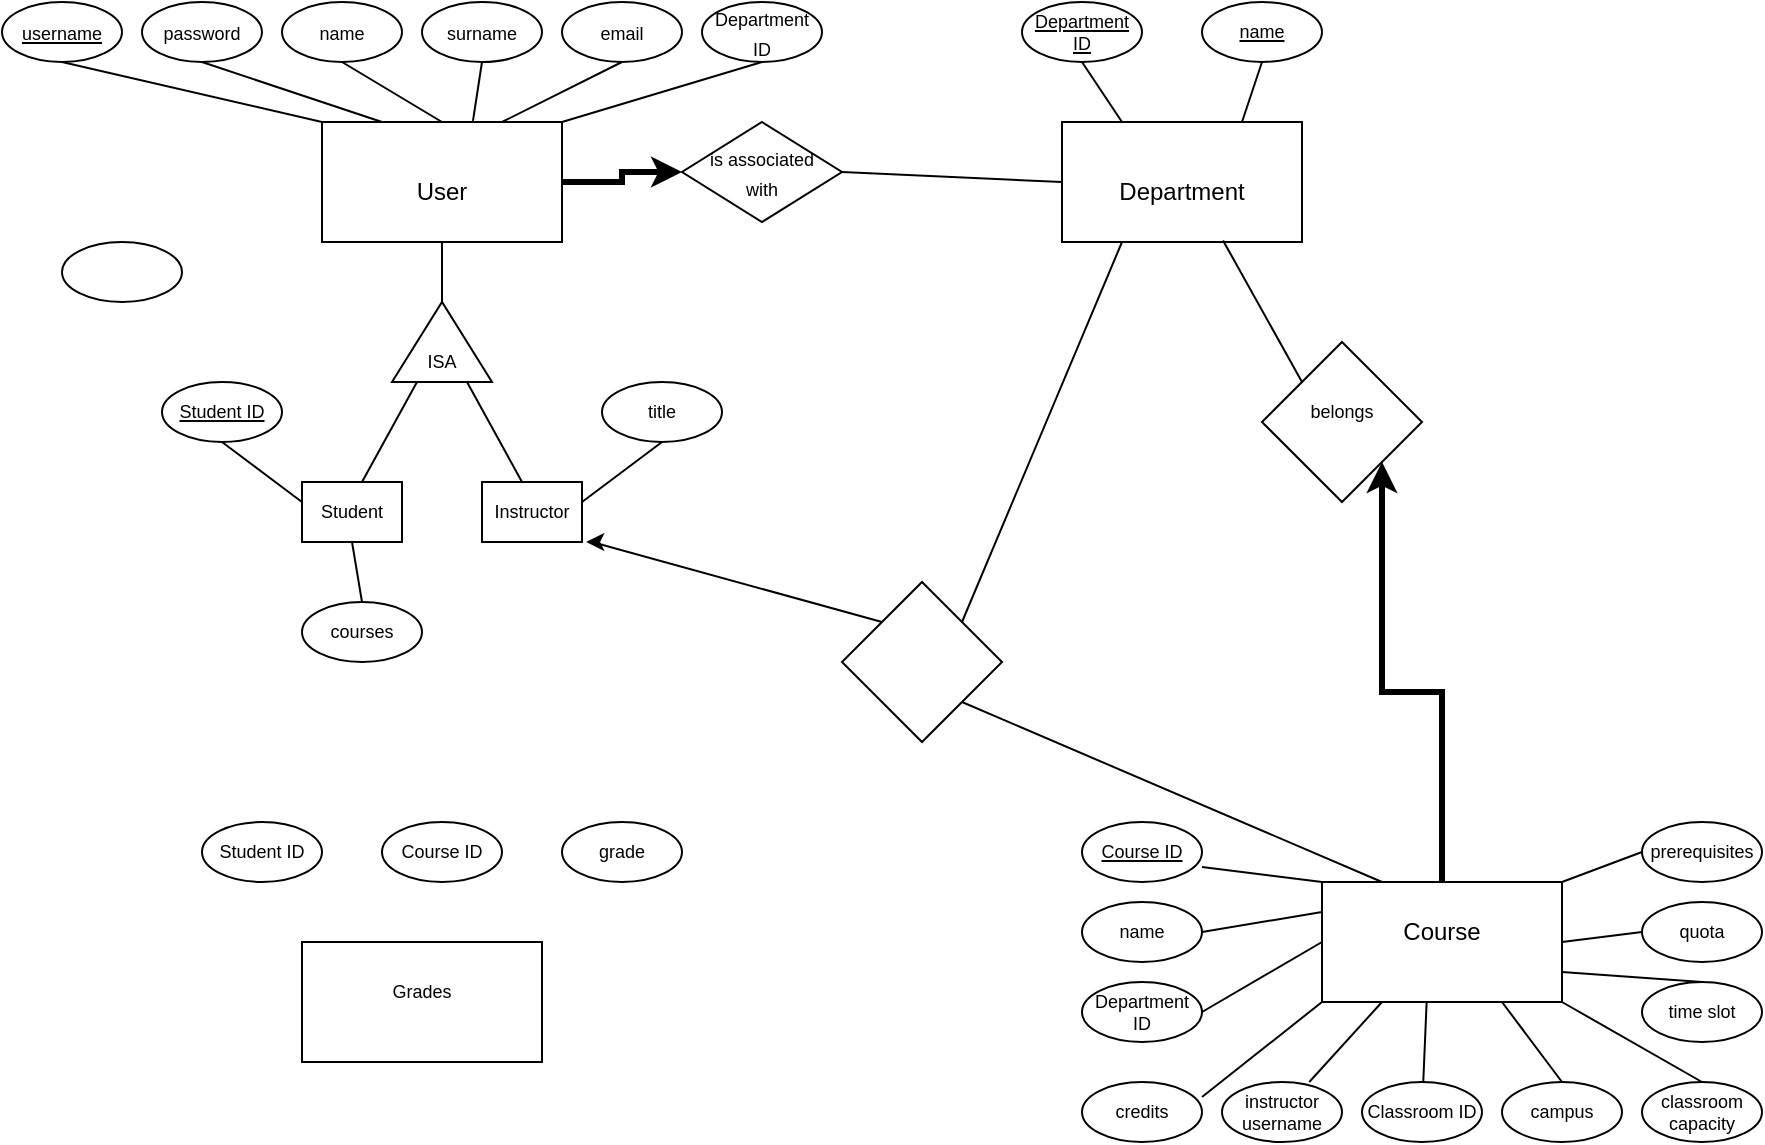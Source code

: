 <mxfile version="17.4.3" type="github">
  <diagram id="Lof_Wo-xlNR3MHUV8qx0" name="Page-1">
    <mxGraphModel dx="1117" dy="657" grid="1" gridSize="10" guides="0" tooltips="1" connect="1" arrows="1" fold="1" page="1" pageScale="1" pageWidth="2000" pageHeight="3000" math="0" shadow="0">
      <root>
        <object label="" id="0">
          <mxCell />
        </object>
        <mxCell id="1" parent="0" />
        <mxCell id="NmvkQJJ4W1ErekPpUdU3-1" value="" style="rounded=0;whiteSpace=wrap;html=1;" parent="1" vertex="1">
          <mxGeometry x="260" y="70" width="120" height="60" as="geometry" />
        </mxCell>
        <mxCell id="NmvkQJJ4W1ErekPpUdU3-2" value="" style="ellipse;whiteSpace=wrap;html=1;" parent="1" vertex="1">
          <mxGeometry x="100" y="10" width="60" height="30" as="geometry" />
        </mxCell>
        <mxCell id="NmvkQJJ4W1ErekPpUdU3-3" value="" style="ellipse;whiteSpace=wrap;html=1;" parent="1" vertex="1">
          <mxGeometry x="170" y="10" width="60" height="30" as="geometry" />
        </mxCell>
        <mxCell id="NmvkQJJ4W1ErekPpUdU3-4" value="" style="ellipse;whiteSpace=wrap;html=1;" parent="1" vertex="1">
          <mxGeometry x="310" y="10" width="60" height="30" as="geometry" />
        </mxCell>
        <mxCell id="NmvkQJJ4W1ErekPpUdU3-5" value="" style="ellipse;whiteSpace=wrap;html=1;" parent="1" vertex="1">
          <mxGeometry x="380" y="10" width="60" height="30" as="geometry" />
        </mxCell>
        <mxCell id="NmvkQJJ4W1ErekPpUdU3-6" value="&lt;font style=&quot;font-size: 9px&quot;&gt;&lt;u&gt;username&lt;/u&gt;&lt;/font&gt;" style="text;html=1;strokeColor=none;fillColor=none;align=center;verticalAlign=middle;whiteSpace=wrap;rounded=0;" parent="1" vertex="1">
          <mxGeometry x="100" y="10" width="60" height="30" as="geometry" />
        </mxCell>
        <mxCell id="NmvkQJJ4W1ErekPpUdU3-7" value="&lt;font style=&quot;font-size: 9px&quot;&gt;password&lt;/font&gt;" style="text;html=1;strokeColor=none;fillColor=none;align=center;verticalAlign=middle;whiteSpace=wrap;rounded=0;" parent="1" vertex="1">
          <mxGeometry x="170" y="10" width="60" height="30" as="geometry" />
        </mxCell>
        <mxCell id="NmvkQJJ4W1ErekPpUdU3-10" value="&lt;font style=&quot;font-size: 9px&quot;&gt;email&lt;/font&gt;" style="text;html=1;strokeColor=none;fillColor=none;align=center;verticalAlign=middle;whiteSpace=wrap;rounded=0;" parent="1" vertex="1">
          <mxGeometry x="380" y="10" width="60" height="30" as="geometry" />
        </mxCell>
        <mxCell id="NmvkQJJ4W1ErekPpUdU3-11" value="" style="ellipse;whiteSpace=wrap;html=1;" parent="1" vertex="1">
          <mxGeometry x="240" y="10" width="60" height="30" as="geometry" />
        </mxCell>
        <mxCell id="NmvkQJJ4W1ErekPpUdU3-12" style="edgeStyle=orthogonalEdgeStyle;rounded=0;orthogonalLoop=1;jettySize=auto;html=1;exitX=0.5;exitY=1;exitDx=0;exitDy=0;" parent="1" source="NmvkQJJ4W1ErekPpUdU3-11" target="NmvkQJJ4W1ErekPpUdU3-11" edge="1">
          <mxGeometry relative="1" as="geometry" />
        </mxCell>
        <mxCell id="NmvkQJJ4W1ErekPpUdU3-13" value="&lt;font style=&quot;font-size: 9px&quot;&gt;name&lt;/font&gt;" style="text;html=1;strokeColor=none;fillColor=none;align=center;verticalAlign=middle;whiteSpace=wrap;rounded=0;" parent="1" vertex="1">
          <mxGeometry x="240" y="10" width="60" height="30" as="geometry" />
        </mxCell>
        <mxCell id="NmvkQJJ4W1ErekPpUdU3-14" value="&lt;font style=&quot;font-size: 9px&quot;&gt;surname&lt;/font&gt;" style="text;html=1;strokeColor=none;fillColor=none;align=center;verticalAlign=middle;whiteSpace=wrap;rounded=0;" parent="1" vertex="1">
          <mxGeometry x="310" y="10" width="60" height="30" as="geometry" />
        </mxCell>
        <mxCell id="NmvkQJJ4W1ErekPpUdU3-21" value="" style="endArrow=none;html=1;rounded=0;exitX=0;exitY=0;exitDx=0;exitDy=0;entryX=0.5;entryY=1;entryDx=0;entryDy=0;" parent="1" source="NmvkQJJ4W1ErekPpUdU3-1" target="NmvkQJJ4W1ErekPpUdU3-6" edge="1">
          <mxGeometry width="50" height="50" relative="1" as="geometry">
            <mxPoint x="140" y="90" as="sourcePoint" />
            <mxPoint x="190" y="40" as="targetPoint" />
          </mxGeometry>
        </mxCell>
        <mxCell id="NmvkQJJ4W1ErekPpUdU3-22" value="" style="endArrow=none;html=1;rounded=0;exitX=0.25;exitY=0;exitDx=0;exitDy=0;entryX=0.5;entryY=1;entryDx=0;entryDy=0;" parent="1" source="NmvkQJJ4W1ErekPpUdU3-1" target="NmvkQJJ4W1ErekPpUdU3-7" edge="1">
          <mxGeometry width="50" height="50" relative="1" as="geometry">
            <mxPoint x="330" y="70" as="sourcePoint" />
            <mxPoint x="240" y="40" as="targetPoint" />
          </mxGeometry>
        </mxCell>
        <mxCell id="NmvkQJJ4W1ErekPpUdU3-23" value="" style="endArrow=none;html=1;rounded=0;exitX=0.5;exitY=0;exitDx=0;exitDy=0;entryX=0.5;entryY=1;entryDx=0;entryDy=0;" parent="1" source="NmvkQJJ4W1ErekPpUdU3-1" target="NmvkQJJ4W1ErekPpUdU3-13" edge="1">
          <mxGeometry width="50" height="50" relative="1" as="geometry">
            <mxPoint x="280" y="90" as="sourcePoint" />
            <mxPoint x="190" y="60" as="targetPoint" />
          </mxGeometry>
        </mxCell>
        <mxCell id="NmvkQJJ4W1ErekPpUdU3-24" value="" style="endArrow=none;html=1;rounded=0;exitX=0.629;exitY=-0.01;exitDx=0;exitDy=0;entryX=0.5;entryY=1;entryDx=0;entryDy=0;exitPerimeter=0;" parent="1" source="NmvkQJJ4W1ErekPpUdU3-1" target="NmvkQJJ4W1ErekPpUdU3-14" edge="1">
          <mxGeometry width="50" height="50" relative="1" as="geometry">
            <mxPoint x="290" y="100" as="sourcePoint" />
            <mxPoint x="200" y="70" as="targetPoint" />
          </mxGeometry>
        </mxCell>
        <mxCell id="NmvkQJJ4W1ErekPpUdU3-25" value="" style="endArrow=none;html=1;rounded=0;exitX=0.75;exitY=0;exitDx=0;exitDy=0;entryX=0.5;entryY=1;entryDx=0;entryDy=0;" parent="1" source="NmvkQJJ4W1ErekPpUdU3-1" target="NmvkQJJ4W1ErekPpUdU3-10" edge="1">
          <mxGeometry width="50" height="50" relative="1" as="geometry">
            <mxPoint x="300" y="110" as="sourcePoint" />
            <mxPoint x="210" y="80" as="targetPoint" />
          </mxGeometry>
        </mxCell>
        <mxCell id="NmvkQJJ4W1ErekPpUdU3-26" value="User" style="text;html=1;strokeColor=none;fillColor=none;align=center;verticalAlign=middle;whiteSpace=wrap;rounded=0;" parent="1" vertex="1">
          <mxGeometry x="290" y="90" width="60" height="30" as="geometry" />
        </mxCell>
        <mxCell id="NmvkQJJ4W1ErekPpUdU3-28" value="" style="ellipse;whiteSpace=wrap;html=1;" parent="1" vertex="1">
          <mxGeometry x="450" y="10" width="60" height="30" as="geometry" />
        </mxCell>
        <mxCell id="NmvkQJJ4W1ErekPpUdU3-30" value="&lt;font style=&quot;line-height: 0.9 ; font-size: 9px&quot;&gt;Department ID&lt;/font&gt;" style="text;html=1;strokeColor=none;fillColor=none;align=center;verticalAlign=middle;whiteSpace=wrap;rounded=0;" parent="1" vertex="1">
          <mxGeometry x="450" y="15" width="60" height="20" as="geometry" />
        </mxCell>
        <mxCell id="NmvkQJJ4W1ErekPpUdU3-31" value="" style="endArrow=none;html=1;rounded=0;entryX=0.5;entryY=1;entryDx=0;entryDy=0;exitX=1;exitY=0;exitDx=0;exitDy=0;" parent="1" source="NmvkQJJ4W1ErekPpUdU3-1" target="NmvkQJJ4W1ErekPpUdU3-28" edge="1">
          <mxGeometry width="50" height="50" relative="1" as="geometry">
            <mxPoint x="360" y="80" as="sourcePoint" />
            <mxPoint x="420" y="50" as="targetPoint" />
          </mxGeometry>
        </mxCell>
        <mxCell id="NmvkQJJ4W1ErekPpUdU3-32" value="" style="triangle;whiteSpace=wrap;html=1;fontFamily=Helvetica;fontSize=9;strokeColor=default;rotation=-90;" parent="1" vertex="1">
          <mxGeometry x="300" y="155" width="40" height="50" as="geometry" />
        </mxCell>
        <mxCell id="NmvkQJJ4W1ErekPpUdU3-33" value="ISA" style="text;html=1;strokeColor=none;fillColor=none;align=center;verticalAlign=middle;whiteSpace=wrap;rounded=0;fontFamily=Helvetica;fontSize=9;" parent="1" vertex="1">
          <mxGeometry x="290" y="175" width="60" height="30" as="geometry" />
        </mxCell>
        <mxCell id="NmvkQJJ4W1ErekPpUdU3-34" value="" style="endArrow=none;html=1;rounded=0;fontFamily=Helvetica;fontSize=9;entryX=0.5;entryY=1;entryDx=0;entryDy=0;exitX=1;exitY=0.5;exitDx=0;exitDy=0;" parent="1" source="NmvkQJJ4W1ErekPpUdU3-32" target="NmvkQJJ4W1ErekPpUdU3-1" edge="1">
          <mxGeometry width="50" height="50" relative="1" as="geometry">
            <mxPoint x="310" y="250" as="sourcePoint" />
            <mxPoint x="360" y="200" as="targetPoint" />
          </mxGeometry>
        </mxCell>
        <mxCell id="NmvkQJJ4W1ErekPpUdU3-35" value="" style="endArrow=none;html=1;rounded=0;fontFamily=Helvetica;fontSize=9;entryX=0;entryY=0.75;entryDx=0;entryDy=0;" parent="1" target="NmvkQJJ4W1ErekPpUdU3-32" edge="1">
          <mxGeometry width="50" height="50" relative="1" as="geometry">
            <mxPoint x="360" y="250" as="sourcePoint" />
            <mxPoint x="330" y="140" as="targetPoint" />
          </mxGeometry>
        </mxCell>
        <mxCell id="NmvkQJJ4W1ErekPpUdU3-36" value="" style="endArrow=none;html=1;rounded=0;fontFamily=Helvetica;fontSize=9;entryX=0;entryY=0.25;entryDx=0;entryDy=0;" parent="1" target="NmvkQJJ4W1ErekPpUdU3-32" edge="1">
          <mxGeometry width="50" height="50" relative="1" as="geometry">
            <mxPoint x="280" y="250" as="sourcePoint" />
            <mxPoint x="342.5" y="210" as="targetPoint" />
          </mxGeometry>
        </mxCell>
        <mxCell id="NmvkQJJ4W1ErekPpUdU3-37" value="" style="rounded=0;whiteSpace=wrap;html=1;fontFamily=Helvetica;fontSize=9;strokeColor=default;" parent="1" vertex="1">
          <mxGeometry x="250" y="250" width="50" height="30" as="geometry" />
        </mxCell>
        <mxCell id="NmvkQJJ4W1ErekPpUdU3-38" value="" style="rounded=0;whiteSpace=wrap;html=1;fontFamily=Helvetica;fontSize=9;strokeColor=default;" parent="1" vertex="1">
          <mxGeometry x="340" y="250" width="50" height="30" as="geometry" />
        </mxCell>
        <mxCell id="NmvkQJJ4W1ErekPpUdU3-39" value="Student" style="text;html=1;strokeColor=none;fillColor=none;align=center;verticalAlign=middle;whiteSpace=wrap;rounded=0;fontFamily=Helvetica;fontSize=9;" parent="1" vertex="1">
          <mxGeometry x="245" y="250" width="60" height="30" as="geometry" />
        </mxCell>
        <mxCell id="NmvkQJJ4W1ErekPpUdU3-40" value="Instructor" style="text;html=1;strokeColor=none;fillColor=none;align=center;verticalAlign=middle;whiteSpace=wrap;rounded=0;fontFamily=Helvetica;fontSize=9;" parent="1" vertex="1">
          <mxGeometry x="335" y="250" width="60" height="30" as="geometry" />
        </mxCell>
        <mxCell id="NmvkQJJ4W1ErekPpUdU3-41" value="" style="ellipse;whiteSpace=wrap;html=1;" parent="1" vertex="1">
          <mxGeometry x="130" y="130" width="60" height="30" as="geometry" />
        </mxCell>
        <mxCell id="NmvkQJJ4W1ErekPpUdU3-42" value="" style="ellipse;whiteSpace=wrap;html=1;" parent="1" vertex="1">
          <mxGeometry x="180" y="200" width="60" height="30" as="geometry" />
        </mxCell>
        <mxCell id="NmvkQJJ4W1ErekPpUdU3-43" value="" style="ellipse;whiteSpace=wrap;html=1;" parent="1" vertex="1">
          <mxGeometry x="400" y="200" width="60" height="30" as="geometry" />
        </mxCell>
        <mxCell id="NmvkQJJ4W1ErekPpUdU3-44" value="title" style="text;html=1;strokeColor=none;fillColor=none;align=center;verticalAlign=middle;whiteSpace=wrap;rounded=0;fontFamily=Helvetica;fontSize=9;" parent="1" vertex="1">
          <mxGeometry x="400" y="200" width="60" height="30" as="geometry" />
        </mxCell>
        <mxCell id="NmvkQJJ4W1ErekPpUdU3-45" value="&lt;u&gt;Student ID&lt;/u&gt;" style="text;html=1;strokeColor=none;fillColor=none;align=center;verticalAlign=middle;whiteSpace=wrap;rounded=0;fontFamily=Helvetica;fontSize=9;" parent="1" vertex="1">
          <mxGeometry x="180" y="200" width="60" height="30" as="geometry" />
        </mxCell>
        <mxCell id="NmvkQJJ4W1ErekPpUdU3-46" value="" style="endArrow=none;html=1;rounded=0;fontFamily=Helvetica;fontSize=9;entryX=0.5;entryY=1;entryDx=0;entryDy=0;exitX=0.083;exitY=0.333;exitDx=0;exitDy=0;exitPerimeter=0;" parent="1" source="NmvkQJJ4W1ErekPpUdU3-39" target="NmvkQJJ4W1ErekPpUdU3-45" edge="1">
          <mxGeometry width="50" height="50" relative="1" as="geometry">
            <mxPoint x="290" y="260" as="sourcePoint" />
            <mxPoint x="317.5" y="210" as="targetPoint" />
          </mxGeometry>
        </mxCell>
        <mxCell id="NmvkQJJ4W1ErekPpUdU3-47" value="" style="endArrow=none;html=1;rounded=0;fontFamily=Helvetica;fontSize=9;entryX=0.5;entryY=1;entryDx=0;entryDy=0;exitX=0.917;exitY=0.333;exitDx=0;exitDy=0;exitPerimeter=0;" parent="1" source="NmvkQJJ4W1ErekPpUdU3-40" target="NmvkQJJ4W1ErekPpUdU3-44" edge="1">
          <mxGeometry width="50" height="50" relative="1" as="geometry">
            <mxPoint x="300" y="270" as="sourcePoint" />
            <mxPoint x="327.5" y="220" as="targetPoint" />
          </mxGeometry>
        </mxCell>
        <mxCell id="NmvkQJJ4W1ErekPpUdU3-48" value="" style="rounded=0;whiteSpace=wrap;html=1;" parent="1" vertex="1">
          <mxGeometry x="630" y="70" width="120" height="60" as="geometry" />
        </mxCell>
        <mxCell id="NmvkQJJ4W1ErekPpUdU3-49" value="Department" style="text;html=1;strokeColor=none;fillColor=none;align=center;verticalAlign=middle;whiteSpace=wrap;rounded=0;" parent="1" vertex="1">
          <mxGeometry x="660" y="90" width="60" height="30" as="geometry" />
        </mxCell>
        <mxCell id="NmvkQJJ4W1ErekPpUdU3-50" value="" style="ellipse;whiteSpace=wrap;html=1;" parent="1" vertex="1">
          <mxGeometry x="610" y="10" width="60" height="30" as="geometry" />
        </mxCell>
        <mxCell id="NmvkQJJ4W1ErekPpUdU3-51" value="" style="ellipse;whiteSpace=wrap;html=1;" parent="1" vertex="1">
          <mxGeometry x="700" y="10" width="60" height="30" as="geometry" />
        </mxCell>
        <mxCell id="NmvkQJJ4W1ErekPpUdU3-52" value="&lt;u&gt;Department ID&lt;/u&gt;" style="text;html=1;strokeColor=none;fillColor=none;align=center;verticalAlign=middle;whiteSpace=wrap;rounded=0;fontFamily=Helvetica;fontSize=9;" parent="1" vertex="1">
          <mxGeometry x="610" y="10" width="60" height="30" as="geometry" />
        </mxCell>
        <mxCell id="NmvkQJJ4W1ErekPpUdU3-53" value="&lt;u&gt;name&lt;/u&gt;" style="text;html=1;strokeColor=none;fillColor=none;align=center;verticalAlign=middle;whiteSpace=wrap;rounded=0;fontFamily=Helvetica;fontSize=9;" parent="1" vertex="1">
          <mxGeometry x="700" y="10" width="60" height="30" as="geometry" />
        </mxCell>
        <mxCell id="NmvkQJJ4W1ErekPpUdU3-54" value="" style="endArrow=none;html=1;rounded=0;fontFamily=Helvetica;fontSize=9;entryX=0.5;entryY=1;entryDx=0;entryDy=0;exitX=0.25;exitY=0;exitDx=0;exitDy=0;" parent="1" source="NmvkQJJ4W1ErekPpUdU3-48" target="NmvkQJJ4W1ErekPpUdU3-52" edge="1">
          <mxGeometry width="50" height="50" relative="1" as="geometry">
            <mxPoint x="610" y="90" as="sourcePoint" />
            <mxPoint x="660" y="40" as="targetPoint" />
          </mxGeometry>
        </mxCell>
        <mxCell id="NmvkQJJ4W1ErekPpUdU3-55" value="" style="endArrow=none;html=1;rounded=0;fontFamily=Helvetica;fontSize=9;entryX=0.5;entryY=1;entryDx=0;entryDy=0;exitX=0.75;exitY=0;exitDx=0;exitDy=0;" parent="1" source="NmvkQJJ4W1ErekPpUdU3-48" target="NmvkQJJ4W1ErekPpUdU3-53" edge="1">
          <mxGeometry width="50" height="50" relative="1" as="geometry">
            <mxPoint x="670" y="80" as="sourcePoint" />
            <mxPoint x="650" y="50" as="targetPoint" />
          </mxGeometry>
        </mxCell>
        <mxCell id="vF9d4ITDVxiNtmWQu563-13" style="edgeStyle=orthogonalEdgeStyle;rounded=0;orthogonalLoop=1;jettySize=auto;html=1;exitX=0.5;exitY=0;exitDx=0;exitDy=0;entryX=1;entryY=1;entryDx=0;entryDy=0;fontFamily=Helvetica;fontSize=9;strokeWidth=3;" edge="1" parent="1" source="NmvkQJJ4W1ErekPpUdU3-56" target="vF9d4ITDVxiNtmWQu563-12">
          <mxGeometry relative="1" as="geometry" />
        </mxCell>
        <mxCell id="NmvkQJJ4W1ErekPpUdU3-56" value="" style="rounded=0;whiteSpace=wrap;html=1;" parent="1" vertex="1">
          <mxGeometry x="760" y="450" width="120" height="60" as="geometry" />
        </mxCell>
        <mxCell id="NmvkQJJ4W1ErekPpUdU3-57" value="&lt;font style=&quot;font-size: 12px&quot;&gt;Course&lt;/font&gt;" style="text;html=1;strokeColor=none;fillColor=none;align=center;verticalAlign=middle;whiteSpace=wrap;rounded=0;fontFamily=Helvetica;fontSize=9;" parent="1" vertex="1">
          <mxGeometry x="790" y="460" width="60" height="30" as="geometry" />
        </mxCell>
        <mxCell id="NmvkQJJ4W1ErekPpUdU3-58" value="" style="ellipse;whiteSpace=wrap;html=1;" parent="1" vertex="1">
          <mxGeometry x="920" y="420" width="60" height="30" as="geometry" />
        </mxCell>
        <mxCell id="NmvkQJJ4W1ErekPpUdU3-59" value="" style="ellipse;whiteSpace=wrap;html=1;" parent="1" vertex="1">
          <mxGeometry x="920" y="460" width="60" height="30" as="geometry" />
        </mxCell>
        <mxCell id="NmvkQJJ4W1ErekPpUdU3-60" value="" style="ellipse;whiteSpace=wrap;html=1;" parent="1" vertex="1">
          <mxGeometry x="640" y="500" width="60" height="30" as="geometry" />
        </mxCell>
        <mxCell id="NmvkQJJ4W1ErekPpUdU3-61" value="" style="ellipse;whiteSpace=wrap;html=1;" parent="1" vertex="1">
          <mxGeometry x="920" y="500" width="60" height="30" as="geometry" />
        </mxCell>
        <mxCell id="NmvkQJJ4W1ErekPpUdU3-62" value="" style="ellipse;whiteSpace=wrap;html=1;" parent="1" vertex="1">
          <mxGeometry x="920" y="550" width="60" height="30" as="geometry" />
        </mxCell>
        <mxCell id="NmvkQJJ4W1ErekPpUdU3-63" value="" style="ellipse;whiteSpace=wrap;html=1;" parent="1" vertex="1">
          <mxGeometry x="850" y="550" width="60" height="30" as="geometry" />
        </mxCell>
        <mxCell id="NmvkQJJ4W1ErekPpUdU3-64" value="" style="ellipse;whiteSpace=wrap;html=1;" parent="1" vertex="1">
          <mxGeometry x="780" y="550" width="60" height="30" as="geometry" />
        </mxCell>
        <mxCell id="NmvkQJJ4W1ErekPpUdU3-65" value="" style="ellipse;whiteSpace=wrap;html=1;" parent="1" vertex="1">
          <mxGeometry x="710" y="550" width="60" height="30" as="geometry" />
        </mxCell>
        <mxCell id="NmvkQJJ4W1ErekPpUdU3-66" value="" style="ellipse;whiteSpace=wrap;html=1;" parent="1" vertex="1">
          <mxGeometry x="640" y="550" width="60" height="30" as="geometry" />
        </mxCell>
        <mxCell id="NmvkQJJ4W1ErekPpUdU3-67" value="" style="ellipse;whiteSpace=wrap;html=1;" parent="1" vertex="1">
          <mxGeometry x="640" y="460" width="60" height="30" as="geometry" />
        </mxCell>
        <mxCell id="NmvkQJJ4W1ErekPpUdU3-68" value="" style="ellipse;whiteSpace=wrap;html=1;" parent="1" vertex="1">
          <mxGeometry x="640" y="420" width="60" height="30" as="geometry" />
        </mxCell>
        <mxCell id="mDMJn-NBsmVwxydZv21h-1" value="" style="edgeStyle=orthogonalEdgeStyle;rounded=0;orthogonalLoop=1;jettySize=auto;html=1;exitX=1;exitY=0.5;exitDx=0;exitDy=0;entryX=0;entryY=0.5;entryDx=0;entryDy=0;strokeWidth=3;" parent="1" source="NmvkQJJ4W1ErekPpUdU3-1" target="NmvkQJJ4W1ErekPpUdU3-70" edge="1">
          <mxGeometry relative="1" as="geometry" />
        </mxCell>
        <mxCell id="NmvkQJJ4W1ErekPpUdU3-70" value="" style="rhombus;whiteSpace=wrap;html=1;fontFamily=Helvetica;fontSize=12;strokeColor=default;" parent="1" vertex="1">
          <mxGeometry x="440" y="70" width="80" height="50" as="geometry" />
        </mxCell>
        <mxCell id="NmvkQJJ4W1ErekPpUdU3-71" value="&lt;font style=&quot;font-size: 9px&quot;&gt;is associated with&lt;/font&gt;" style="text;html=1;strokeColor=none;fillColor=none;align=center;verticalAlign=middle;whiteSpace=wrap;rounded=0;fontFamily=Helvetica;fontSize=12;" parent="1" vertex="1">
          <mxGeometry x="450" y="80" width="60" height="30" as="geometry" />
        </mxCell>
        <mxCell id="NmvkQJJ4W1ErekPpUdU3-73" value="" style="endArrow=none;html=1;rounded=0;fontFamily=Helvetica;fontSize=9;strokeWidth=1;exitX=0;exitY=0.5;exitDx=0;exitDy=0;entryX=1;entryY=0.5;entryDx=0;entryDy=0;" parent="1" source="NmvkQJJ4W1ErekPpUdU3-48" target="NmvkQJJ4W1ErekPpUdU3-70" edge="1">
          <mxGeometry width="50" height="50" relative="1" as="geometry">
            <mxPoint x="460" y="140" as="sourcePoint" />
            <mxPoint x="410" y="150" as="targetPoint" />
          </mxGeometry>
        </mxCell>
        <mxCell id="mDMJn-NBsmVwxydZv21h-2" value="" style="ellipse;whiteSpace=wrap;html=1;" parent="1" vertex="1">
          <mxGeometry x="250" y="310" width="60" height="30" as="geometry" />
        </mxCell>
        <mxCell id="mDMJn-NBsmVwxydZv21h-3" value="" style="endArrow=none;html=1;rounded=0;fontFamily=Helvetica;fontSize=9;entryX=0.5;entryY=1;entryDx=0;entryDy=0;exitX=0.5;exitY=0;exitDx=0;exitDy=0;" parent="1" source="mDMJn-NBsmVwxydZv21h-2" target="NmvkQJJ4W1ErekPpUdU3-39" edge="1">
          <mxGeometry width="50" height="50" relative="1" as="geometry">
            <mxPoint x="259.98" y="269.99" as="sourcePoint" />
            <mxPoint x="220" y="240" as="targetPoint" />
          </mxGeometry>
        </mxCell>
        <mxCell id="mDMJn-NBsmVwxydZv21h-5" value="courses" style="text;html=1;strokeColor=none;fillColor=none;align=center;verticalAlign=middle;whiteSpace=wrap;rounded=0;fontFamily=Helvetica;fontSize=9;" parent="1" vertex="1">
          <mxGeometry x="250" y="310" width="60" height="30" as="geometry" />
        </mxCell>
        <mxCell id="mDMJn-NBsmVwxydZv21h-10" value="&lt;u&gt;Course ID&lt;/u&gt;" style="text;html=1;strokeColor=none;fillColor=none;align=center;verticalAlign=middle;whiteSpace=wrap;rounded=0;fontFamily=Helvetica;fontSize=9;" parent="1" vertex="1">
          <mxGeometry x="640" y="420" width="60" height="30" as="geometry" />
        </mxCell>
        <mxCell id="mDMJn-NBsmVwxydZv21h-11" value="name" style="text;html=1;strokeColor=none;fillColor=none;align=center;verticalAlign=middle;whiteSpace=wrap;rounded=0;fontFamily=Helvetica;fontSize=9;" parent="1" vertex="1">
          <mxGeometry x="640" y="460" width="60" height="30" as="geometry" />
        </mxCell>
        <mxCell id="mDMJn-NBsmVwxydZv21h-12" value="Department ID" style="text;html=1;strokeColor=none;fillColor=none;align=center;verticalAlign=middle;whiteSpace=wrap;rounded=0;fontFamily=Helvetica;fontSize=9;" parent="1" vertex="1">
          <mxGeometry x="640" y="500" width="60" height="30" as="geometry" />
        </mxCell>
        <mxCell id="mDMJn-NBsmVwxydZv21h-13" value="credits" style="text;html=1;strokeColor=none;fillColor=none;align=center;verticalAlign=middle;whiteSpace=wrap;rounded=0;fontFamily=Helvetica;fontSize=9;" parent="1" vertex="1">
          <mxGeometry x="640" y="550" width="60" height="30" as="geometry" />
        </mxCell>
        <mxCell id="mDMJn-NBsmVwxydZv21h-14" value="instructor username" style="text;html=1;strokeColor=none;fillColor=none;align=center;verticalAlign=middle;whiteSpace=wrap;rounded=0;fontFamily=Helvetica;fontSize=9;" parent="1" vertex="1">
          <mxGeometry x="710" y="550" width="60" height="30" as="geometry" />
        </mxCell>
        <mxCell id="mDMJn-NBsmVwxydZv21h-15" value="Classroom ID" style="text;html=1;strokeColor=none;fillColor=none;align=center;verticalAlign=middle;whiteSpace=wrap;rounded=0;fontFamily=Helvetica;fontSize=9;" parent="1" vertex="1">
          <mxGeometry x="780" y="550" width="60" height="30" as="geometry" />
        </mxCell>
        <mxCell id="mDMJn-NBsmVwxydZv21h-16" value="campus" style="text;html=1;strokeColor=none;fillColor=none;align=center;verticalAlign=middle;whiteSpace=wrap;rounded=0;fontFamily=Helvetica;fontSize=9;" parent="1" vertex="1">
          <mxGeometry x="850" y="550" width="60" height="30" as="geometry" />
        </mxCell>
        <mxCell id="mDMJn-NBsmVwxydZv21h-17" value="classroom capacity" style="text;html=1;strokeColor=none;fillColor=none;align=center;verticalAlign=middle;whiteSpace=wrap;rounded=0;fontFamily=Helvetica;fontSize=9;" parent="1" vertex="1">
          <mxGeometry x="920" y="550" width="60" height="30" as="geometry" />
        </mxCell>
        <mxCell id="mDMJn-NBsmVwxydZv21h-18" value="time slot" style="text;html=1;strokeColor=none;fillColor=none;align=center;verticalAlign=middle;whiteSpace=wrap;rounded=0;fontFamily=Helvetica;fontSize=9;" parent="1" vertex="1">
          <mxGeometry x="920" y="500" width="60" height="30" as="geometry" />
        </mxCell>
        <mxCell id="mDMJn-NBsmVwxydZv21h-19" value="quota" style="text;html=1;strokeColor=none;fillColor=none;align=center;verticalAlign=middle;whiteSpace=wrap;rounded=0;fontFamily=Helvetica;fontSize=9;" parent="1" vertex="1">
          <mxGeometry x="920" y="460" width="60" height="30" as="geometry" />
        </mxCell>
        <mxCell id="mDMJn-NBsmVwxydZv21h-20" value="prerequisites" style="text;html=1;strokeColor=none;fillColor=none;align=center;verticalAlign=middle;whiteSpace=wrap;rounded=0;fontFamily=Helvetica;fontSize=9;" parent="1" vertex="1">
          <mxGeometry x="920" y="420" width="60" height="30" as="geometry" />
        </mxCell>
        <mxCell id="vF9d4ITDVxiNtmWQu563-1" value="" style="endArrow=none;html=1;rounded=0;fontFamily=Helvetica;fontSize=9;strokeWidth=1;entryX=0;entryY=0;entryDx=0;entryDy=0;exitX=1;exitY=0.75;exitDx=0;exitDy=0;" edge="1" parent="1" source="mDMJn-NBsmVwxydZv21h-10" target="NmvkQJJ4W1ErekPpUdU3-56">
          <mxGeometry width="50" height="50" relative="1" as="geometry">
            <mxPoint x="740" y="500" as="sourcePoint" />
            <mxPoint x="790" y="450" as="targetPoint" />
          </mxGeometry>
        </mxCell>
        <mxCell id="vF9d4ITDVxiNtmWQu563-2" value="" style="endArrow=none;html=1;rounded=0;fontFamily=Helvetica;fontSize=9;strokeWidth=1;entryX=0;entryY=0.25;entryDx=0;entryDy=0;exitX=1;exitY=0.5;exitDx=0;exitDy=0;" edge="1" parent="1" source="mDMJn-NBsmVwxydZv21h-11" target="NmvkQJJ4W1ErekPpUdU3-56">
          <mxGeometry width="50" height="50" relative="1" as="geometry">
            <mxPoint x="710" y="452.5" as="sourcePoint" />
            <mxPoint x="770" y="460" as="targetPoint" />
          </mxGeometry>
        </mxCell>
        <mxCell id="vF9d4ITDVxiNtmWQu563-3" value="" style="endArrow=none;html=1;rounded=0;fontFamily=Helvetica;fontSize=9;strokeWidth=1;entryX=0;entryY=0.5;entryDx=0;entryDy=0;exitX=1;exitY=0.5;exitDx=0;exitDy=0;" edge="1" parent="1" source="mDMJn-NBsmVwxydZv21h-12" target="NmvkQJJ4W1ErekPpUdU3-56">
          <mxGeometry width="50" height="50" relative="1" as="geometry">
            <mxPoint x="720" y="462.5" as="sourcePoint" />
            <mxPoint x="780" y="470" as="targetPoint" />
          </mxGeometry>
        </mxCell>
        <mxCell id="vF9d4ITDVxiNtmWQu563-4" value="" style="endArrow=none;html=1;rounded=0;fontFamily=Helvetica;fontSize=9;strokeWidth=1;entryX=0;entryY=1;entryDx=0;entryDy=0;exitX=1;exitY=0.25;exitDx=0;exitDy=0;" edge="1" parent="1" source="mDMJn-NBsmVwxydZv21h-13" target="NmvkQJJ4W1ErekPpUdU3-56">
          <mxGeometry width="50" height="50" relative="1" as="geometry">
            <mxPoint x="730" y="472.5" as="sourcePoint" />
            <mxPoint x="790" y="480" as="targetPoint" />
          </mxGeometry>
        </mxCell>
        <mxCell id="vF9d4ITDVxiNtmWQu563-5" value="" style="endArrow=none;html=1;rounded=0;fontFamily=Helvetica;fontSize=9;strokeWidth=1;entryX=0.25;entryY=1;entryDx=0;entryDy=0;" edge="1" parent="1" source="mDMJn-NBsmVwxydZv21h-14" target="NmvkQJJ4W1ErekPpUdU3-56">
          <mxGeometry width="50" height="50" relative="1" as="geometry">
            <mxPoint x="740" y="482.5" as="sourcePoint" />
            <mxPoint x="790" y="500" as="targetPoint" />
          </mxGeometry>
        </mxCell>
        <mxCell id="vF9d4ITDVxiNtmWQu563-6" value="" style="endArrow=none;html=1;rounded=0;fontFamily=Helvetica;fontSize=9;strokeWidth=1;entryX=0.436;entryY=1;entryDx=0;entryDy=0;entryPerimeter=0;" edge="1" parent="1" source="mDMJn-NBsmVwxydZv21h-15" target="NmvkQJJ4W1ErekPpUdU3-56">
          <mxGeometry width="50" height="50" relative="1" as="geometry">
            <mxPoint x="750" y="492.5" as="sourcePoint" />
            <mxPoint x="810" y="520" as="targetPoint" />
          </mxGeometry>
        </mxCell>
        <mxCell id="vF9d4ITDVxiNtmWQu563-7" value="" style="endArrow=none;html=1;rounded=0;fontFamily=Helvetica;fontSize=9;strokeWidth=1;entryX=0.75;entryY=1;entryDx=0;entryDy=0;exitX=0.5;exitY=0;exitDx=0;exitDy=0;" edge="1" parent="1" source="mDMJn-NBsmVwxydZv21h-16" target="NmvkQJJ4W1ErekPpUdU3-56">
          <mxGeometry width="50" height="50" relative="1" as="geometry">
            <mxPoint x="760" y="502.5" as="sourcePoint" />
            <mxPoint x="820" y="510" as="targetPoint" />
          </mxGeometry>
        </mxCell>
        <mxCell id="vF9d4ITDVxiNtmWQu563-8" value="" style="endArrow=none;html=1;rounded=0;fontFamily=Helvetica;fontSize=9;strokeWidth=1;entryX=0.5;entryY=0;entryDx=0;entryDy=0;exitX=1;exitY=1;exitDx=0;exitDy=0;" edge="1" parent="1" source="NmvkQJJ4W1ErekPpUdU3-56" target="mDMJn-NBsmVwxydZv21h-17">
          <mxGeometry width="50" height="50" relative="1" as="geometry">
            <mxPoint x="770" y="512.5" as="sourcePoint" />
            <mxPoint x="830" y="520" as="targetPoint" />
          </mxGeometry>
        </mxCell>
        <mxCell id="vF9d4ITDVxiNtmWQu563-9" value="" style="endArrow=none;html=1;rounded=0;fontFamily=Helvetica;fontSize=9;strokeWidth=1;entryX=0.5;entryY=0;entryDx=0;entryDy=0;exitX=1;exitY=0.75;exitDx=0;exitDy=0;" edge="1" parent="1" source="NmvkQJJ4W1ErekPpUdU3-56" target="mDMJn-NBsmVwxydZv21h-18">
          <mxGeometry width="50" height="50" relative="1" as="geometry">
            <mxPoint x="780" y="522.5" as="sourcePoint" />
            <mxPoint x="840" y="530" as="targetPoint" />
          </mxGeometry>
        </mxCell>
        <mxCell id="vF9d4ITDVxiNtmWQu563-10" value="" style="endArrow=none;html=1;rounded=0;fontFamily=Helvetica;fontSize=9;strokeWidth=1;entryX=0;entryY=0.5;entryDx=0;entryDy=0;exitX=1;exitY=0.5;exitDx=0;exitDy=0;" edge="1" parent="1" source="NmvkQJJ4W1ErekPpUdU3-56" target="mDMJn-NBsmVwxydZv21h-19">
          <mxGeometry width="50" height="50" relative="1" as="geometry">
            <mxPoint x="790" y="532.5" as="sourcePoint" />
            <mxPoint x="850" y="540" as="targetPoint" />
          </mxGeometry>
        </mxCell>
        <mxCell id="vF9d4ITDVxiNtmWQu563-11" value="" style="endArrow=none;html=1;rounded=0;fontFamily=Helvetica;fontSize=9;strokeWidth=1;entryX=0;entryY=0.5;entryDx=0;entryDy=0;exitX=1;exitY=0;exitDx=0;exitDy=0;" edge="1" parent="1" source="NmvkQJJ4W1ErekPpUdU3-56" target="mDMJn-NBsmVwxydZv21h-20">
          <mxGeometry width="50" height="50" relative="1" as="geometry">
            <mxPoint x="800" y="542.5" as="sourcePoint" />
            <mxPoint x="860" y="550" as="targetPoint" />
          </mxGeometry>
        </mxCell>
        <mxCell id="vF9d4ITDVxiNtmWQu563-12" value="" style="rhombus;whiteSpace=wrap;html=1;fontFamily=Helvetica;fontSize=9;strokeColor=default;" vertex="1" parent="1">
          <mxGeometry x="730" y="180" width="80" height="80" as="geometry" />
        </mxCell>
        <mxCell id="vF9d4ITDVxiNtmWQu563-15" value="" style="endArrow=none;html=1;rounded=0;fontFamily=Helvetica;fontSize=9;strokeWidth=1;entryX=0.671;entryY=0.987;entryDx=0;entryDy=0;entryPerimeter=0;exitX=0;exitY=0;exitDx=0;exitDy=0;" edge="1" parent="1" source="vF9d4ITDVxiNtmWQu563-12" target="NmvkQJJ4W1ErekPpUdU3-48">
          <mxGeometry width="50" height="50" relative="1" as="geometry">
            <mxPoint x="560" y="330" as="sourcePoint" />
            <mxPoint x="610" y="280" as="targetPoint" />
          </mxGeometry>
        </mxCell>
        <mxCell id="vF9d4ITDVxiNtmWQu563-16" value="" style="rhombus;whiteSpace=wrap;html=1;fontFamily=Helvetica;fontSize=9;strokeColor=default;" vertex="1" parent="1">
          <mxGeometry x="520" y="300" width="80" height="80" as="geometry" />
        </mxCell>
        <mxCell id="vF9d4ITDVxiNtmWQu563-17" value="" style="endArrow=none;html=1;rounded=0;fontFamily=Helvetica;fontSize=9;strokeWidth=1;exitX=1;exitY=1;exitDx=0;exitDy=0;entryX=0;entryY=0;entryDx=0;entryDy=0;" edge="1" parent="1" source="NmvkQJJ4W1ErekPpUdU3-40" target="vF9d4ITDVxiNtmWQu563-16">
          <mxGeometry width="50" height="50" relative="1" as="geometry">
            <mxPoint x="530" y="350" as="sourcePoint" />
            <mxPoint x="580" y="300" as="targetPoint" />
          </mxGeometry>
        </mxCell>
        <mxCell id="vF9d4ITDVxiNtmWQu563-18" value="" style="endArrow=none;html=1;rounded=0;fontFamily=Helvetica;fontSize=9;strokeWidth=1;entryX=0.25;entryY=0;entryDx=0;entryDy=0;exitX=1;exitY=1;exitDx=0;exitDy=0;" edge="1" parent="1" source="vF9d4ITDVxiNtmWQu563-16" target="NmvkQJJ4W1ErekPpUdU3-56">
          <mxGeometry width="50" height="50" relative="1" as="geometry">
            <mxPoint x="530" y="350" as="sourcePoint" />
            <mxPoint x="580" y="300" as="targetPoint" />
          </mxGeometry>
        </mxCell>
        <mxCell id="vF9d4ITDVxiNtmWQu563-19" style="edgeStyle=orthogonalEdgeStyle;rounded=0;orthogonalLoop=1;jettySize=auto;html=1;exitX=1;exitY=1;exitDx=0;exitDy=0;entryX=0.951;entryY=0.982;entryDx=0;entryDy=0;entryPerimeter=0;fontFamily=Helvetica;fontSize=9;strokeWidth=1;" edge="1" parent="1" source="NmvkQJJ4W1ErekPpUdU3-40" target="NmvkQJJ4W1ErekPpUdU3-40">
          <mxGeometry relative="1" as="geometry" />
        </mxCell>
        <mxCell id="vF9d4ITDVxiNtmWQu563-20" value="belongs" style="text;html=1;strokeColor=none;fillColor=none;align=center;verticalAlign=middle;whiteSpace=wrap;rounded=0;fontFamily=Helvetica;fontSize=9;" vertex="1" parent="1">
          <mxGeometry x="740" y="200" width="60" height="30" as="geometry" />
        </mxCell>
        <mxCell id="vF9d4ITDVxiNtmWQu563-26" value="" style="rounded=0;whiteSpace=wrap;html=1;" vertex="1" parent="1">
          <mxGeometry x="250" y="480" width="120" height="60" as="geometry" />
        </mxCell>
        <mxCell id="vF9d4ITDVxiNtmWQu563-27" value="Grades" style="text;html=1;strokeColor=none;fillColor=none;align=center;verticalAlign=middle;whiteSpace=wrap;rounded=0;fontFamily=Helvetica;fontSize=9;" vertex="1" parent="1">
          <mxGeometry x="280" y="490" width="60" height="30" as="geometry" />
        </mxCell>
        <mxCell id="vF9d4ITDVxiNtmWQu563-28" value="" style="ellipse;whiteSpace=wrap;html=1;" vertex="1" parent="1">
          <mxGeometry x="200" y="420" width="60" height="30" as="geometry" />
        </mxCell>
        <mxCell id="vF9d4ITDVxiNtmWQu563-29" value="" style="ellipse;whiteSpace=wrap;html=1;" vertex="1" parent="1">
          <mxGeometry x="290" y="420" width="60" height="30" as="geometry" />
        </mxCell>
        <mxCell id="vF9d4ITDVxiNtmWQu563-30" value="" style="ellipse;whiteSpace=wrap;html=1;" vertex="1" parent="1">
          <mxGeometry x="380" y="420" width="60" height="30" as="geometry" />
        </mxCell>
        <mxCell id="vF9d4ITDVxiNtmWQu563-31" value="Student ID" style="text;html=1;strokeColor=none;fillColor=none;align=center;verticalAlign=middle;whiteSpace=wrap;rounded=0;fontFamily=Helvetica;fontSize=9;" vertex="1" parent="1">
          <mxGeometry x="200" y="420" width="60" height="30" as="geometry" />
        </mxCell>
        <mxCell id="vF9d4ITDVxiNtmWQu563-32" value="Course ID" style="text;html=1;strokeColor=none;fillColor=none;align=center;verticalAlign=middle;whiteSpace=wrap;rounded=0;fontFamily=Helvetica;fontSize=9;" vertex="1" parent="1">
          <mxGeometry x="290" y="420" width="60" height="30" as="geometry" />
        </mxCell>
        <mxCell id="vF9d4ITDVxiNtmWQu563-33" value="grade" style="text;html=1;strokeColor=none;fillColor=none;align=center;verticalAlign=middle;whiteSpace=wrap;rounded=0;fontFamily=Helvetica;fontSize=9;" vertex="1" parent="1">
          <mxGeometry x="380" y="420" width="60" height="30" as="geometry" />
        </mxCell>
        <mxCell id="vF9d4ITDVxiNtmWQu563-34" value="" style="endArrow=none;html=1;rounded=0;fontFamily=Helvetica;fontSize=9;strokeWidth=1;entryX=0.25;entryY=1;entryDx=0;entryDy=0;exitX=1;exitY=0;exitDx=0;exitDy=0;" edge="1" parent="1" source="vF9d4ITDVxiNtmWQu563-16" target="NmvkQJJ4W1ErekPpUdU3-48">
          <mxGeometry width="50" height="50" relative="1" as="geometry">
            <mxPoint x="590" y="220" as="sourcePoint" />
            <mxPoint x="640" y="170" as="targetPoint" />
          </mxGeometry>
        </mxCell>
      </root>
    </mxGraphModel>
  </diagram>
</mxfile>
